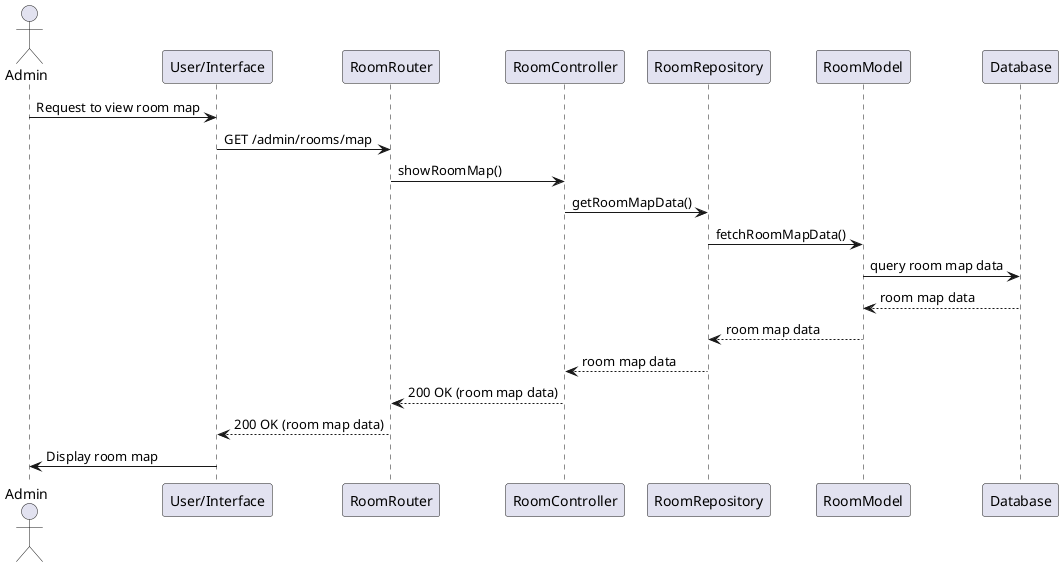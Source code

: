 @startuml
actor Admin
participant "User/Interface" as UI
participant "RoomRouter" as Router
participant "RoomController" as Controller
participant "RoomRepository" as Repository
participant "RoomModel" as RoomModel
participant "Database" as DB

Admin -> UI: Request to view room map
UI -> Router: GET /admin/rooms/map
Router -> Controller: showRoomMap()
Controller -> Repository: getRoomMapData()

Repository -> RoomModel: fetchRoomMapData()
RoomModel -> DB: query room map data
DB --> RoomModel: room map data
RoomModel --> Repository: room map data
Repository --> Controller: room map data
Controller --> Router: 200 OK (room map data)
Router --> UI: 200 OK (room map data)
UI -> Admin: Display room map
@enduml
